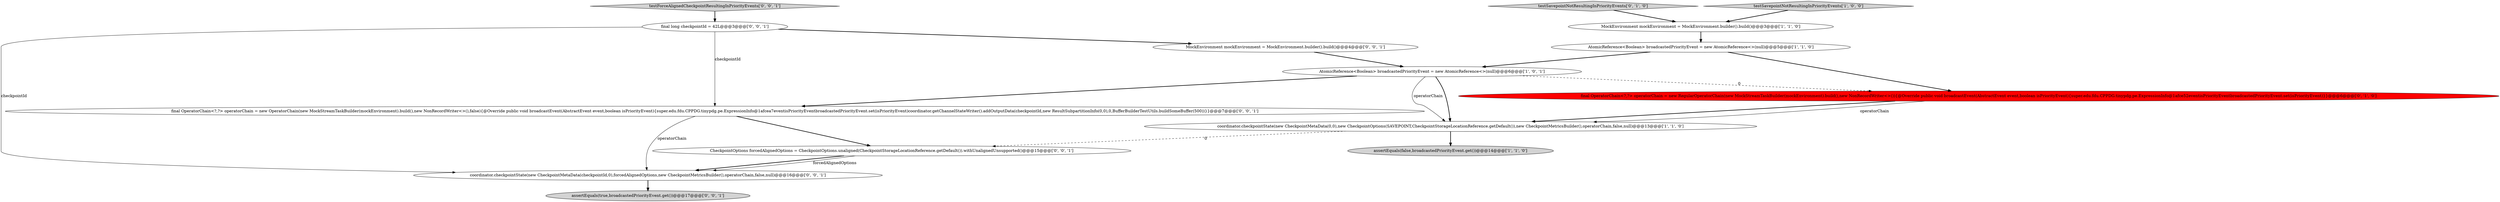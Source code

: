 digraph {
6 [style = filled, label = "final OperatorChain<?,?> operatorChain = new RegularOperatorChain(new MockStreamTaskBuilder(mockEnvironment).build(),new NonRecordWriter<>()){@Override public void broadcastEvent(AbstractEvent event,boolean isPriorityEvent){super.edu.fdu.CPPDG.tinypdg.pe.ExpressionInfo@1afce52eventisPriorityEventbroadcastedPriorityEvent.set(isPriorityEvent)}}@@@6@@@['0', '1', '0']", fillcolor = red, shape = ellipse image = "AAA1AAABBB2BBB"];
2 [style = filled, label = "testSavepointNotResultingInPriorityEvents['1', '0', '0']", fillcolor = lightgray, shape = diamond image = "AAA0AAABBB1BBB"];
12 [style = filled, label = "final OperatorChain<?,?> operatorChain = new OperatorChain(new MockStreamTaskBuilder(mockEnvironment).build(),new NonRecordWriter<>(),false){@Override public void broadcastEvent(AbstractEvent event,boolean isPriorityEvent){super.edu.fdu.CPPDG.tinypdg.pe.ExpressionInfo@1afcea7eventisPriorityEventbroadcastedPriorityEvent.set(isPriorityEvent)coordinator.getChannelStateWriter().addOutputData(checkpointId,new ResultSubpartitionInfo(0,0),0,BufferBuilderTestUtils.buildSomeBuffer(500))}}@@@7@@@['0', '0', '1']", fillcolor = white, shape = ellipse image = "AAA0AAABBB3BBB"];
0 [style = filled, label = "assertEquals(false,broadcastedPriorityEvent.get())@@@14@@@['1', '1', '0']", fillcolor = lightgray, shape = ellipse image = "AAA0AAABBB1BBB"];
1 [style = filled, label = "coordinator.checkpointState(new CheckpointMetaData(0,0),new CheckpointOptions(SAVEPOINT,CheckpointStorageLocationReference.getDefault()),new CheckpointMetricsBuilder(),operatorChain,false,null)@@@13@@@['1', '1', '0']", fillcolor = white, shape = ellipse image = "AAA0AAABBB1BBB"];
4 [style = filled, label = "AtomicReference<Boolean> broadcastedPriorityEvent = new AtomicReference<>(null)@@@6@@@['1', '0', '1']", fillcolor = white, shape = ellipse image = "AAA0AAABBB1BBB"];
13 [style = filled, label = "CheckpointOptions forcedAlignedOptions = CheckpointOptions.unaligned(CheckpointStorageLocationReference.getDefault()).withUnalignedUnsupported()@@@15@@@['0', '0', '1']", fillcolor = white, shape = ellipse image = "AAA0AAABBB3BBB"];
14 [style = filled, label = "testForceAlignedCheckpointResultingInPriorityEvents['0', '0', '1']", fillcolor = lightgray, shape = diamond image = "AAA0AAABBB3BBB"];
7 [style = filled, label = "testSavepointNotResultingInPriorityEvents['0', '1', '0']", fillcolor = lightgray, shape = diamond image = "AAA0AAABBB2BBB"];
3 [style = filled, label = "AtomicReference<Boolean> broadcastedPriorityEvent = new AtomicReference<>(null)@@@5@@@['1', '1', '0']", fillcolor = white, shape = ellipse image = "AAA0AAABBB1BBB"];
9 [style = filled, label = "assertEquals(true,broadcastedPriorityEvent.get())@@@17@@@['0', '0', '1']", fillcolor = lightgray, shape = ellipse image = "AAA0AAABBB3BBB"];
10 [style = filled, label = "final long checkpointId = 42L@@@3@@@['0', '0', '1']", fillcolor = white, shape = ellipse image = "AAA0AAABBB3BBB"];
5 [style = filled, label = "MockEnvironment mockEnvironment = MockEnvironment.builder().build()@@@3@@@['1', '1', '0']", fillcolor = white, shape = ellipse image = "AAA0AAABBB1BBB"];
8 [style = filled, label = "MockEnvironment mockEnvironment = MockEnvironment.builder().build()@@@4@@@['0', '0', '1']", fillcolor = white, shape = ellipse image = "AAA0AAABBB3BBB"];
11 [style = filled, label = "coordinator.checkpointState(new CheckpointMetaData(checkpointId,0),forcedAlignedOptions,new CheckpointMetricsBuilder(),operatorChain,false,null)@@@16@@@['0', '0', '1']", fillcolor = white, shape = ellipse image = "AAA0AAABBB3BBB"];
5->3 [style = bold, label=""];
10->11 [style = solid, label="checkpointId"];
14->10 [style = bold, label=""];
3->6 [style = bold, label=""];
1->0 [style = bold, label=""];
4->6 [style = dashed, label="0"];
11->9 [style = bold, label=""];
3->4 [style = bold, label=""];
13->11 [style = bold, label=""];
13->11 [style = solid, label="forcedAlignedOptions"];
1->13 [style = dashed, label="0"];
6->1 [style = bold, label=""];
12->13 [style = bold, label=""];
7->5 [style = bold, label=""];
10->8 [style = bold, label=""];
6->1 [style = solid, label="operatorChain"];
10->12 [style = solid, label="checkpointId"];
12->11 [style = solid, label="operatorChain"];
4->12 [style = bold, label=""];
4->1 [style = bold, label=""];
8->4 [style = bold, label=""];
4->1 [style = solid, label="operatorChain"];
2->5 [style = bold, label=""];
}

